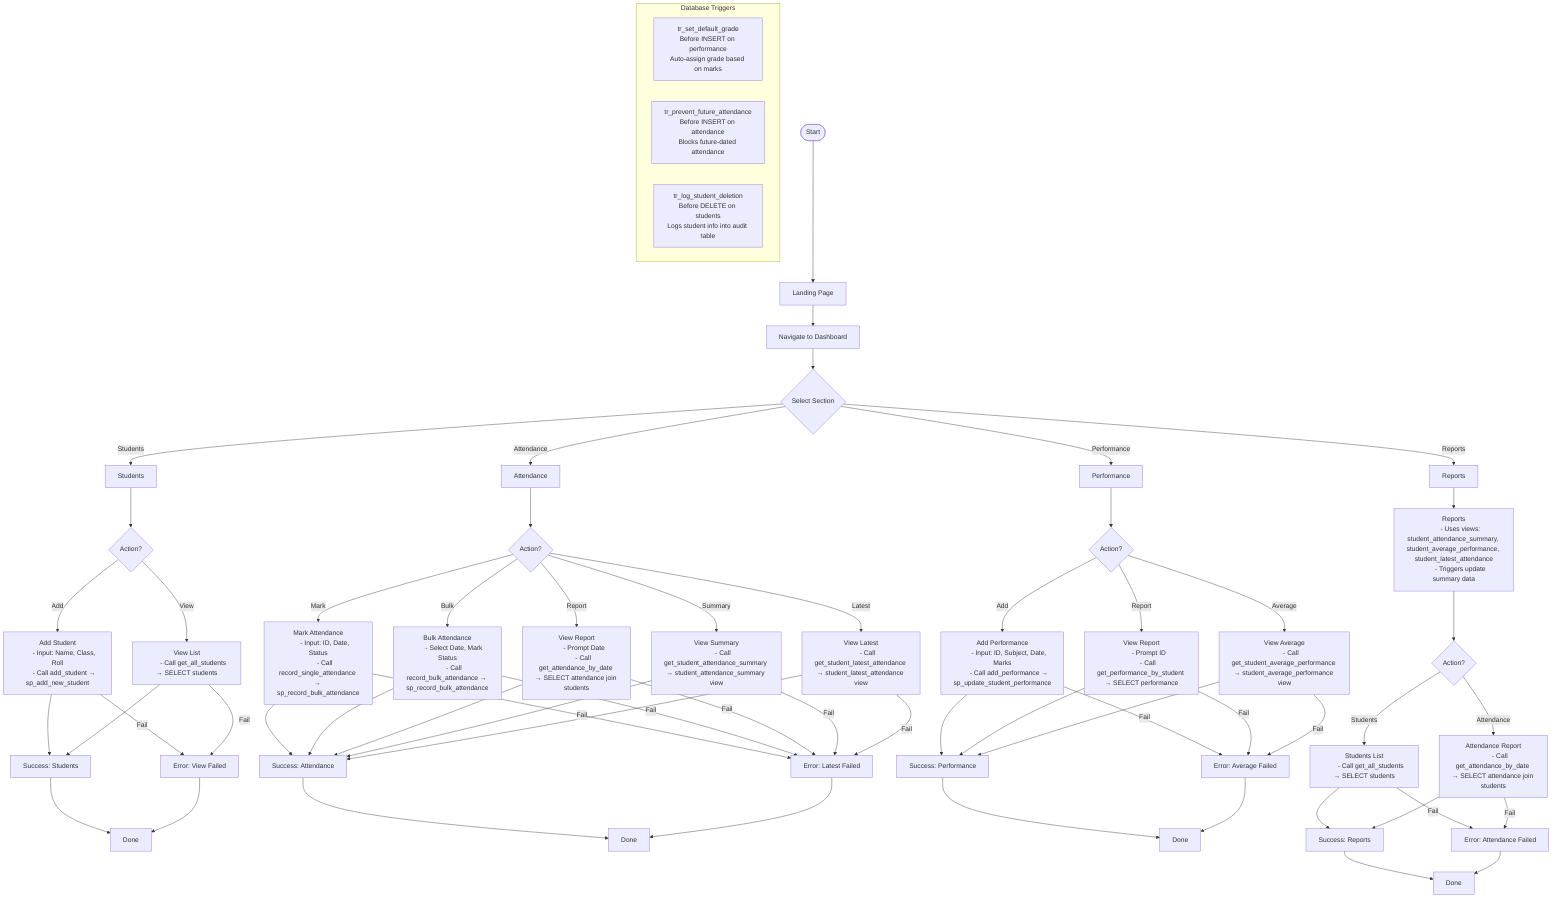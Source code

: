 flowchart TD
    Start([Start]) --> A[Landing Page]
    A --> B[Navigate to Dashboard]

    %% Main Sections
    B --> C{Select Section}
    C -->|Students| D[Students]
    C -->|Attendance| E[Attendance]
    C -->|Performance| F[Performance]
    C -->|Reports| G[Reports]

    %% Students Section
    D --> H{Action?}
    H -->|Add| I[Add Student
        - Input: Name, Class, Roll
        - Call add_student → sp_add_new_student]
    H -->|View| J[View List
        - Call get_all_students → SELECT students]
    I --> S1[Success: Students]
    J --> S1
    I -->|Fail| E1[Error: Add Failed]
    J -->|Fail| E1[Error: View Failed]
    S1 --> K[Done]
    E1 --> K

    %% Attendance Section
    E --> L{Action?}
    L -->|Mark| M[Mark Attendance
        - Input: ID, Date, Status
        - Call record_single_attendance → sp_record_bulk_attendance]
    L -->|Bulk| N[Bulk Attendance
        - Select Date, Mark Status
        - Call record_bulk_attendance → sp_record_bulk_attendance]
    L -->|Report| O[View Report
        - Prompt Date
        - Call get_attendance_by_date → SELECT attendance join students]
    L -->|Summary| P[View Summary
        - Call get_student_attendance_summary → student_attendance_summary view]
    L -->|Latest| Q[View Latest
        - Call get_student_latest_attendance → student_latest_attendance view]
    M --> S2[Success: Attendance]
    N --> S2
    O --> S2
    P --> S2
    Q --> S2
    M -->|Fail| E2[Error: Mark Failed]
    N -->|Fail| E2[Error: Bulk Failed]
    O -->|Fail| E2[Error: Report Failed]
    P -->|Fail| E2[Error: Summary Failed]
    Q -->|Fail| E2[Error: Latest Failed]
    S2 --> R[Done]
    E2 --> R

    %% Performance Section
    F --> S{Action?}
    S -->|Add| T[Add Performance
        - Input: ID, Subject, Date, Marks
        - Call add_performance → sp_update_student_performance]
    S -->|Report| U[View Report
        - Prompt ID
        - Call get_performance_by_student → SELECT performance]
    S -->|Average| V[View Average
        - Call get_student_average_performance → student_average_performance view]
    T --> S3[Success: Performance]
    U --> S3
    V --> S3
    T -->|Fail| E3[Error: Add Failed]
    U -->|Fail| E3[Error: Report Failed]
    V -->|Fail| E3[Error: Average Failed]
    S3 --> W[Done]
    E3 --> W

    %% Reports Section
    G --> X[Reports
        - Uses views: student_attendance_summary, student_average_performance, student_latest_attendance
        - Triggers update summary data]
    X --> Y{Action?}
    Y -->|Students| Z[Students List
        - Call get_all_students → SELECT students]
    Y -->|Attendance| AA[Attendance Report
        - Call get_attendance_by_date → SELECT attendance join students]
    Z --> S4[Success: Reports]
    AA --> S4
    Z -->|Fail| E4[Error: Students Failed]
    AA -->|Fail| E4[Error: Attendance Failed]
    S4 --> AE[Done]
    E4 --> AE

    %% STANDALONE TRIGGERS SECTION
    subgraph Triggers [Database Triggers]
        TG1[tr_set_default_grade<br>Before INSERT on performance<br>Auto-assign grade based on marks]
        TG2[tr_prevent_future_attendance<br>Before INSERT on attendance<br>Blocks future-dated attendance]
        TG3[tr_log_student_deletion<br>Before DELETE on students<br>Logs student info into audit table]
    end